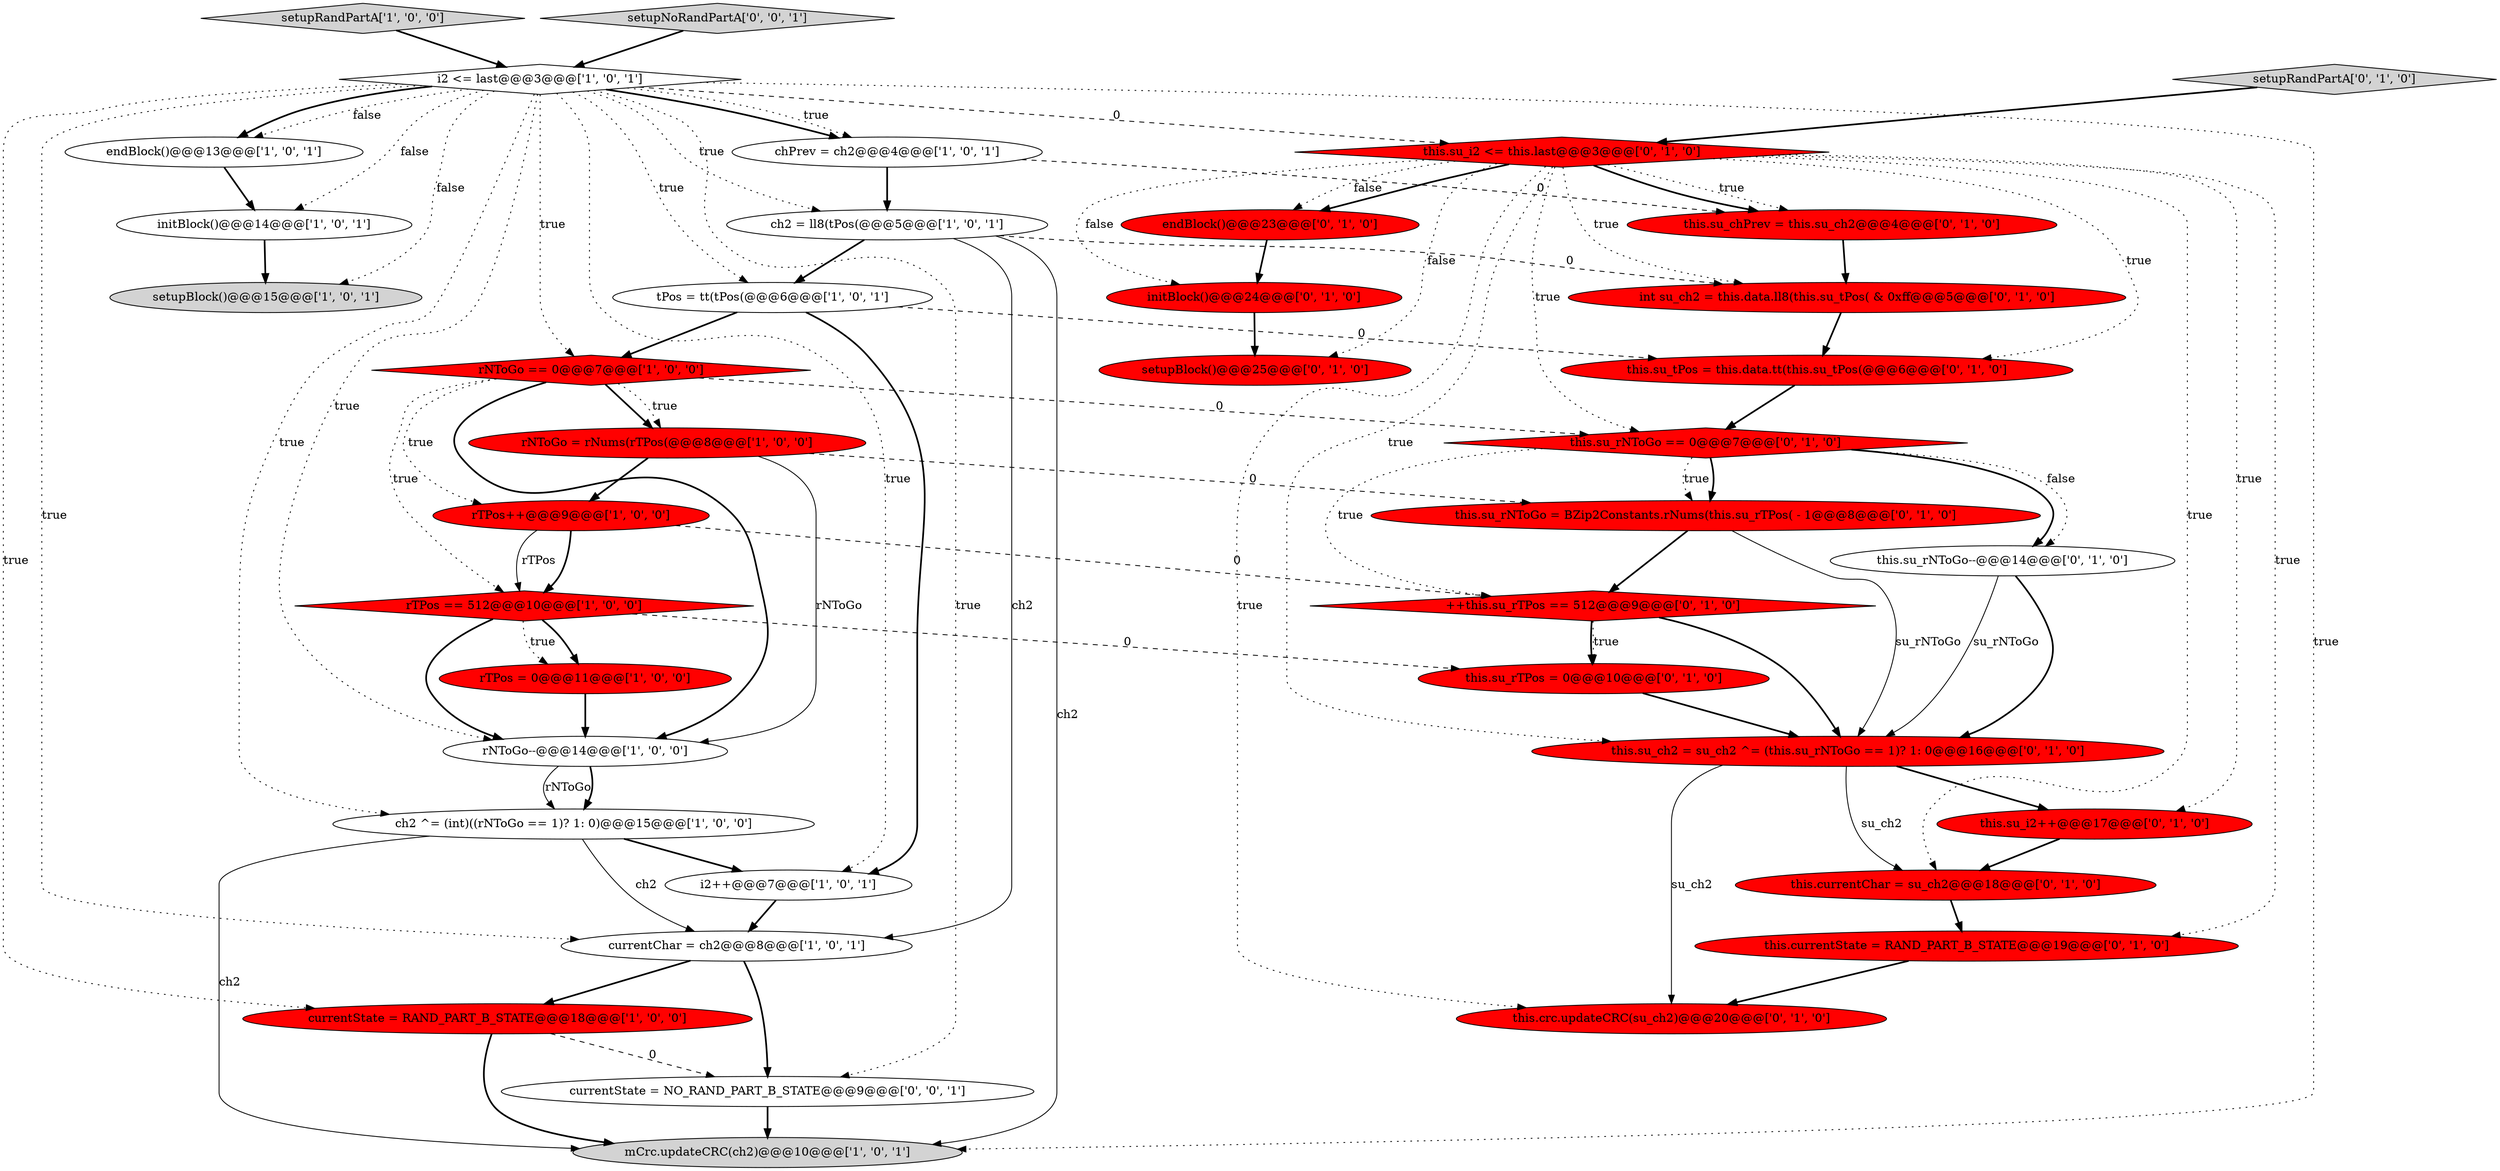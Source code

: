 digraph {
26 [style = filled, label = "this.su_ch2 = su_ch2 ^= (this.su_rNToGo == 1)? 1: 0@@@16@@@['0', '1', '0']", fillcolor = red, shape = ellipse image = "AAA1AAABBB2BBB"];
34 [style = filled, label = "this.su_rNToGo == 0@@@7@@@['0', '1', '0']", fillcolor = red, shape = diamond image = "AAA1AAABBB2BBB"];
13 [style = filled, label = "setupRandPartA['1', '0', '0']", fillcolor = lightgray, shape = diamond image = "AAA0AAABBB1BBB"];
27 [style = filled, label = "endBlock()@@@23@@@['0', '1', '0']", fillcolor = red, shape = ellipse image = "AAA1AAABBB2BBB"];
30 [style = filled, label = "this.su_rNToGo--@@@14@@@['0', '1', '0']", fillcolor = white, shape = ellipse image = "AAA0AAABBB2BBB"];
23 [style = filled, label = "setupBlock()@@@25@@@['0', '1', '0']", fillcolor = red, shape = ellipse image = "AAA1AAABBB2BBB"];
35 [style = filled, label = "initBlock()@@@24@@@['0', '1', '0']", fillcolor = red, shape = ellipse image = "AAA1AAABBB2BBB"];
15 [style = filled, label = "tPos = tt(tPos(@@@6@@@['1', '0', '1']", fillcolor = white, shape = ellipse image = "AAA0AAABBB1BBB"];
36 [style = filled, label = "setupRandPartA['0', '1', '0']", fillcolor = lightgray, shape = diamond image = "AAA0AAABBB2BBB"];
21 [style = filled, label = "++this.su_rTPos == 512@@@9@@@['0', '1', '0']", fillcolor = red, shape = diamond image = "AAA1AAABBB2BBB"];
5 [style = filled, label = "rTPos++@@@9@@@['1', '0', '0']", fillcolor = red, shape = ellipse image = "AAA1AAABBB1BBB"];
8 [style = filled, label = "mCrc.updateCRC(ch2)@@@10@@@['1', '0', '1']", fillcolor = lightgray, shape = ellipse image = "AAA0AAABBB1BBB"];
24 [style = filled, label = "this.su_tPos = this.data.tt(this.su_tPos(@@@6@@@['0', '1', '0']", fillcolor = red, shape = ellipse image = "AAA1AAABBB2BBB"];
11 [style = filled, label = "i2++@@@7@@@['1', '0', '1']", fillcolor = white, shape = ellipse image = "AAA0AAABBB1BBB"];
20 [style = filled, label = "int su_ch2 = this.data.ll8(this.su_tPos( & 0xff@@@5@@@['0', '1', '0']", fillcolor = red, shape = ellipse image = "AAA1AAABBB2BBB"];
31 [style = filled, label = "this.su_i2++@@@17@@@['0', '1', '0']", fillcolor = red, shape = ellipse image = "AAA1AAABBB2BBB"];
18 [style = filled, label = "setupBlock()@@@15@@@['1', '0', '1']", fillcolor = lightgray, shape = ellipse image = "AAA0AAABBB1BBB"];
9 [style = filled, label = "chPrev = ch2@@@4@@@['1', '0', '1']", fillcolor = white, shape = ellipse image = "AAA0AAABBB1BBB"];
19 [style = filled, label = "this.currentChar = su_ch2@@@18@@@['0', '1', '0']", fillcolor = red, shape = ellipse image = "AAA1AAABBB2BBB"];
1 [style = filled, label = "currentState = RAND_PART_B_STATE@@@18@@@['1', '0', '0']", fillcolor = red, shape = ellipse image = "AAA1AAABBB1BBB"];
28 [style = filled, label = "this.su_i2 <= this.last@@@3@@@['0', '1', '0']", fillcolor = red, shape = diamond image = "AAA1AAABBB2BBB"];
38 [style = filled, label = "setupNoRandPartA['0', '0', '1']", fillcolor = lightgray, shape = diamond image = "AAA0AAABBB3BBB"];
6 [style = filled, label = "currentChar = ch2@@@8@@@['1', '0', '1']", fillcolor = white, shape = ellipse image = "AAA0AAABBB1BBB"];
22 [style = filled, label = "this.su_rTPos = 0@@@10@@@['0', '1', '0']", fillcolor = red, shape = ellipse image = "AAA1AAABBB2BBB"];
12 [style = filled, label = "endBlock()@@@13@@@['1', '0', '1']", fillcolor = white, shape = ellipse image = "AAA0AAABBB1BBB"];
25 [style = filled, label = "this.currentState = RAND_PART_B_STATE@@@19@@@['0', '1', '0']", fillcolor = red, shape = ellipse image = "AAA1AAABBB2BBB"];
16 [style = filled, label = "rNToGo = rNums(rTPos(@@@8@@@['1', '0', '0']", fillcolor = red, shape = ellipse image = "AAA1AAABBB1BBB"];
37 [style = filled, label = "currentState = NO_RAND_PART_B_STATE@@@9@@@['0', '0', '1']", fillcolor = white, shape = ellipse image = "AAA0AAABBB3BBB"];
0 [style = filled, label = "ch2 ^= (int)((rNToGo == 1)? 1: 0)@@@15@@@['1', '0', '0']", fillcolor = white, shape = ellipse image = "AAA0AAABBB1BBB"];
29 [style = filled, label = "this.su_chPrev = this.su_ch2@@@4@@@['0', '1', '0']", fillcolor = red, shape = ellipse image = "AAA1AAABBB2BBB"];
4 [style = filled, label = "rTPos == 512@@@10@@@['1', '0', '0']", fillcolor = red, shape = diamond image = "AAA1AAABBB1BBB"];
7 [style = filled, label = "rNToGo == 0@@@7@@@['1', '0', '0']", fillcolor = red, shape = diamond image = "AAA1AAABBB1BBB"];
10 [style = filled, label = "rNToGo--@@@14@@@['1', '0', '0']", fillcolor = white, shape = ellipse image = "AAA0AAABBB1BBB"];
2 [style = filled, label = "i2 <= last@@@3@@@['1', '0', '1']", fillcolor = white, shape = diamond image = "AAA0AAABBB1BBB"];
14 [style = filled, label = "ch2 = ll8(tPos(@@@5@@@['1', '0', '1']", fillcolor = white, shape = ellipse image = "AAA0AAABBB1BBB"];
17 [style = filled, label = "initBlock()@@@14@@@['1', '0', '1']", fillcolor = white, shape = ellipse image = "AAA0AAABBB1BBB"];
33 [style = filled, label = "this.crc.updateCRC(su_ch2)@@@20@@@['0', '1', '0']", fillcolor = red, shape = ellipse image = "AAA1AAABBB2BBB"];
3 [style = filled, label = "rTPos = 0@@@11@@@['1', '0', '0']", fillcolor = red, shape = ellipse image = "AAA1AAABBB1BBB"];
32 [style = filled, label = "this.su_rNToGo = BZip2Constants.rNums(this.su_rTPos( - 1@@@8@@@['0', '1', '0']", fillcolor = red, shape = ellipse image = "AAA1AAABBB2BBB"];
0->8 [style = solid, label="ch2"];
16->32 [style = dashed, label="0"];
25->33 [style = bold, label=""];
28->25 [style = dotted, label="true"];
2->15 [style = dotted, label="true"];
36->28 [style = bold, label=""];
14->20 [style = dashed, label="0"];
24->34 [style = bold, label=""];
26->19 [style = solid, label="su_ch2"];
2->37 [style = dotted, label="true"];
28->19 [style = dotted, label="true"];
2->11 [style = dotted, label="true"];
21->26 [style = bold, label=""];
35->23 [style = bold, label=""];
15->11 [style = bold, label=""];
7->16 [style = bold, label=""];
7->16 [style = dotted, label="true"];
9->14 [style = bold, label=""];
34->32 [style = bold, label=""];
28->23 [style = dotted, label="false"];
28->35 [style = dotted, label="false"];
7->34 [style = dashed, label="0"];
2->8 [style = dotted, label="true"];
2->10 [style = dotted, label="true"];
4->3 [style = bold, label=""];
2->0 [style = dotted, label="true"];
30->26 [style = bold, label=""];
21->22 [style = dotted, label="true"];
4->22 [style = dashed, label="0"];
2->9 [style = bold, label=""];
30->26 [style = solid, label="su_rNToGo"];
2->18 [style = dotted, label="false"];
19->25 [style = bold, label=""];
38->2 [style = bold, label=""];
10->0 [style = solid, label="rNToGo"];
28->29 [style = dotted, label="true"];
3->10 [style = bold, label=""];
29->20 [style = bold, label=""];
2->12 [style = dotted, label="false"];
28->24 [style = dotted, label="true"];
21->22 [style = bold, label=""];
10->0 [style = bold, label=""];
2->28 [style = dashed, label="0"];
14->15 [style = bold, label=""];
28->34 [style = dotted, label="true"];
32->26 [style = solid, label="su_rNToGo"];
4->10 [style = bold, label=""];
28->29 [style = bold, label=""];
22->26 [style = bold, label=""];
1->37 [style = dashed, label="0"];
1->8 [style = bold, label=""];
0->6 [style = solid, label="ch2"];
14->8 [style = solid, label="ch2"];
28->20 [style = dotted, label="true"];
15->24 [style = dashed, label="0"];
12->17 [style = bold, label=""];
0->11 [style = bold, label=""];
27->35 [style = bold, label=""];
7->5 [style = dotted, label="true"];
6->37 [style = bold, label=""];
6->1 [style = bold, label=""];
26->31 [style = bold, label=""];
4->3 [style = dotted, label="true"];
2->9 [style = dotted, label="true"];
2->6 [style = dotted, label="true"];
5->4 [style = bold, label=""];
16->5 [style = bold, label=""];
5->21 [style = dashed, label="0"];
2->14 [style = dotted, label="true"];
37->8 [style = bold, label=""];
14->6 [style = solid, label="ch2"];
31->19 [style = bold, label=""];
2->17 [style = dotted, label="false"];
13->2 [style = bold, label=""];
34->21 [style = dotted, label="true"];
34->32 [style = dotted, label="true"];
28->31 [style = dotted, label="true"];
32->21 [style = bold, label=""];
16->10 [style = solid, label="rNToGo"];
15->7 [style = bold, label=""];
7->10 [style = bold, label=""];
28->33 [style = dotted, label="true"];
11->6 [style = bold, label=""];
34->30 [style = bold, label=""];
2->12 [style = bold, label=""];
9->29 [style = dashed, label="0"];
2->1 [style = dotted, label="true"];
2->7 [style = dotted, label="true"];
28->26 [style = dotted, label="true"];
7->4 [style = dotted, label="true"];
26->33 [style = solid, label="su_ch2"];
28->27 [style = dotted, label="false"];
28->27 [style = bold, label=""];
20->24 [style = bold, label=""];
5->4 [style = solid, label="rTPos"];
17->18 [style = bold, label=""];
34->30 [style = dotted, label="false"];
}
